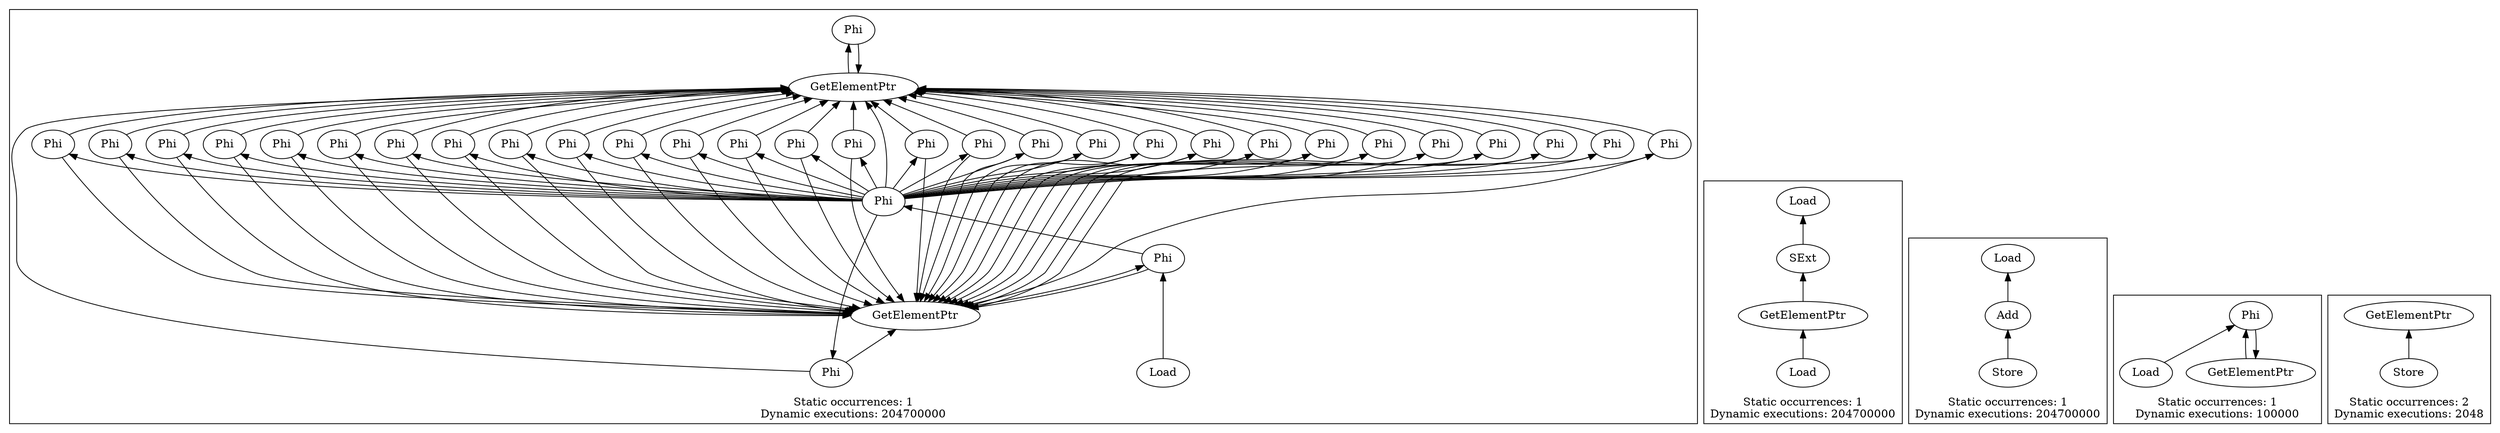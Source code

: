 strict digraph {
rankdir=BT
subgraph {
"0_6" [label="GetElementPtr"]
"0_5" [label="Phi"]
"0_6" -> "0_5"
"0_16" [label="GetElementPtr"]
"0_14" [label="Phi"]
"0_16" -> "0_14"
{
rank=min
"0_17" [label="Load"]
}
"0_17" -> "0_14"
"0_106" [label="Phi"]
"0_106" -> "0_6"
"0_100" [label="Phi"]
"0_100" -> "0_16"
"0_67" [label="Phi"]
"0_67" -> "0_6"
"0_82" [label="Phi"]
"0_82" -> "0_16"
"0_85" [label="Phi"]
"0_85" -> "0_6"
"0_52" [label="Phi"]
"0_52" -> "0_6"
"0_70" [label="Phi"]
"0_70" -> "0_16"
"0_76" [label="Phi"]
"0_76" -> "0_16"
"0_22" [label="Phi"]
"0_22" -> "0_16"
"0_109" [label="Phi"]
"0_109" -> "0_6"
"0_64" [label="Phi"]
"0_64" -> "0_6"
"0_31" [label="Phi"]
"0_31" -> "0_6"
"0_58" [label="Phi"]
"0_58" -> "0_16"
"0_73" [label="Phi"]
"0_73" -> "0_16"
"0_52" -> "0_16"
"0_94" [label="Phi"]
"0_94" -> "0_16"
"0_40" [label="Phi"]
"0_40" -> "0_16"
"0_43" [label="Phi"]
"0_43" -> "0_16"
"0_55" [label="Phi"]
"0_55" -> "0_6"
"0_28" [label="Phi"]
"0_28" -> "0_16"
"0_34" [label="Phi"]
"0_34" -> "0_16"
"0_76" -> "0_6"
"0_109" -> "0_16"
"0_61" [label="Phi"]
"0_61" -> "0_16"
"0_91" [label="Phi"]
"0_91" -> "0_6"
"0_85" -> "0_16"
"0_49" [label="Phi"]
"0_49" -> "0_16"
"0_97" [label="Phi"]
"0_97" -> "0_16"
"0_100" -> "0_6"
"0_55" -> "0_16"
"0_103" [label="Phi"]
"0_103" -> "0_16"
"0_14" -> "0_16"
"0_25" [label="Phi"]
"0_25" -> "0_16"
"0_22" -> "0_6"
"0_5" -> "0_6"
"0_94" -> "0_6"
"0_37" [label="Phi"]
"0_37" -> "0_16"
"0_82" -> "0_6"
"0_46" [label="Phi"]
"0_46" -> "0_16"
"0_58" -> "0_6"
"0_79" [label="Phi"]
"0_79" -> "0_16"
"0_40" -> "0_6"
"0_28" -> "0_6"
"0_61" -> "0_6"
"0_10" [label="Phi"]
"0_10" -> "0_6"
"0_88" [label="Phi"]
"0_88" -> "0_6"
"0_67" -> "0_16"
"0_37" -> "0_6"
"0_34" -> "0_6"
"0_64" -> "0_16"
"0_43" -> "0_6"
"0_25" -> "0_6"
"0_31" -> "0_16"
"0_79" -> "0_6"
"0_91" -> "0_16"
"0_106" -> "0_16"
"0_97" -> "0_6"
"0_73" -> "0_6"
"0_88" -> "0_16"
"0_46" -> "0_6"
"0_49" -> "0_6"
"0_103" -> "0_6"
"0_70" -> "0_6"
"0_10" -> "0_43"
"0_10" -> "0_91"
"0_10" -> "0_61"
"0_10" -> "0_49"
"0_10" -> "0_67"
"0_10" -> "0_40"
"0_10" -> "0_88"
"0_10" -> "0_25"
"0_10" -> "0_22"
"0_10" -> "0_37"
"0_10" -> "0_100"
"0_10" -> "0_70"
"0_10" -> "0_109"
"0_10" -> "0_28"
"0_10" -> "0_46"
"0_10" -> "0_58"
"0_10" -> "0_82"
"0_10" -> "0_85"
"0_10" -> "0_103"
"0_10" -> "0_31"
"0_10" -> "0_73"
"0_10" -> "0_34"
"0_10" -> "0_76"
"0_10" -> "0_79"
"0_10" -> "0_64"
"0_10" -> "0_94"
"0_10" -> "0_106"
"0_14" -> "0_10"
"0_10" -> "0_97"
"0_10" -> "0_55"
"0_10" -> "0_52"
cluster=true
label="Static occurrences: 1\nDynamic executions: 204700000"
}
subgraph {
"1_19" [label="GetElementPtr"]
"1_18" [label="SExt"]
"1_19" -> "1_18"
{
rank=min
"1_20" [label="Load"]
}
"1_20" -> "1_19"
"1_17" [label="Load"]
"1_18" -> "1_17"
cluster=true
label="Static occurrences: 1\nDynamic executions: 204700000"
}
subgraph {
"2_1" [label="Add"]
"2_0" [label="Load"]
"2_1" -> "2_0"
{
rank=min
"2_2" [label="Store"]
}
"2_2" -> "2_1"
cluster=true
label="Static occurrences: 1\nDynamic executions: 204700000"
}
subgraph {
"3_6" [label="GetElementPtr"]
"3_5" [label="Phi"]
"3_6" -> "3_5"
{
rank=min
"3_7" [label="Load"]
}
"3_7" -> "3_5"
"3_5" -> "3_6"
cluster=true
label="Static occurrences: 1\nDynamic executions: 100000"
}
subgraph {
{
rank=min
"4_115" [label="Store"]
}
"4_114" [label="GetElementPtr"]
"4_115" -> "4_114"
cluster=true
label="Static occurrences: 2\nDynamic executions: 2048"
}
}
